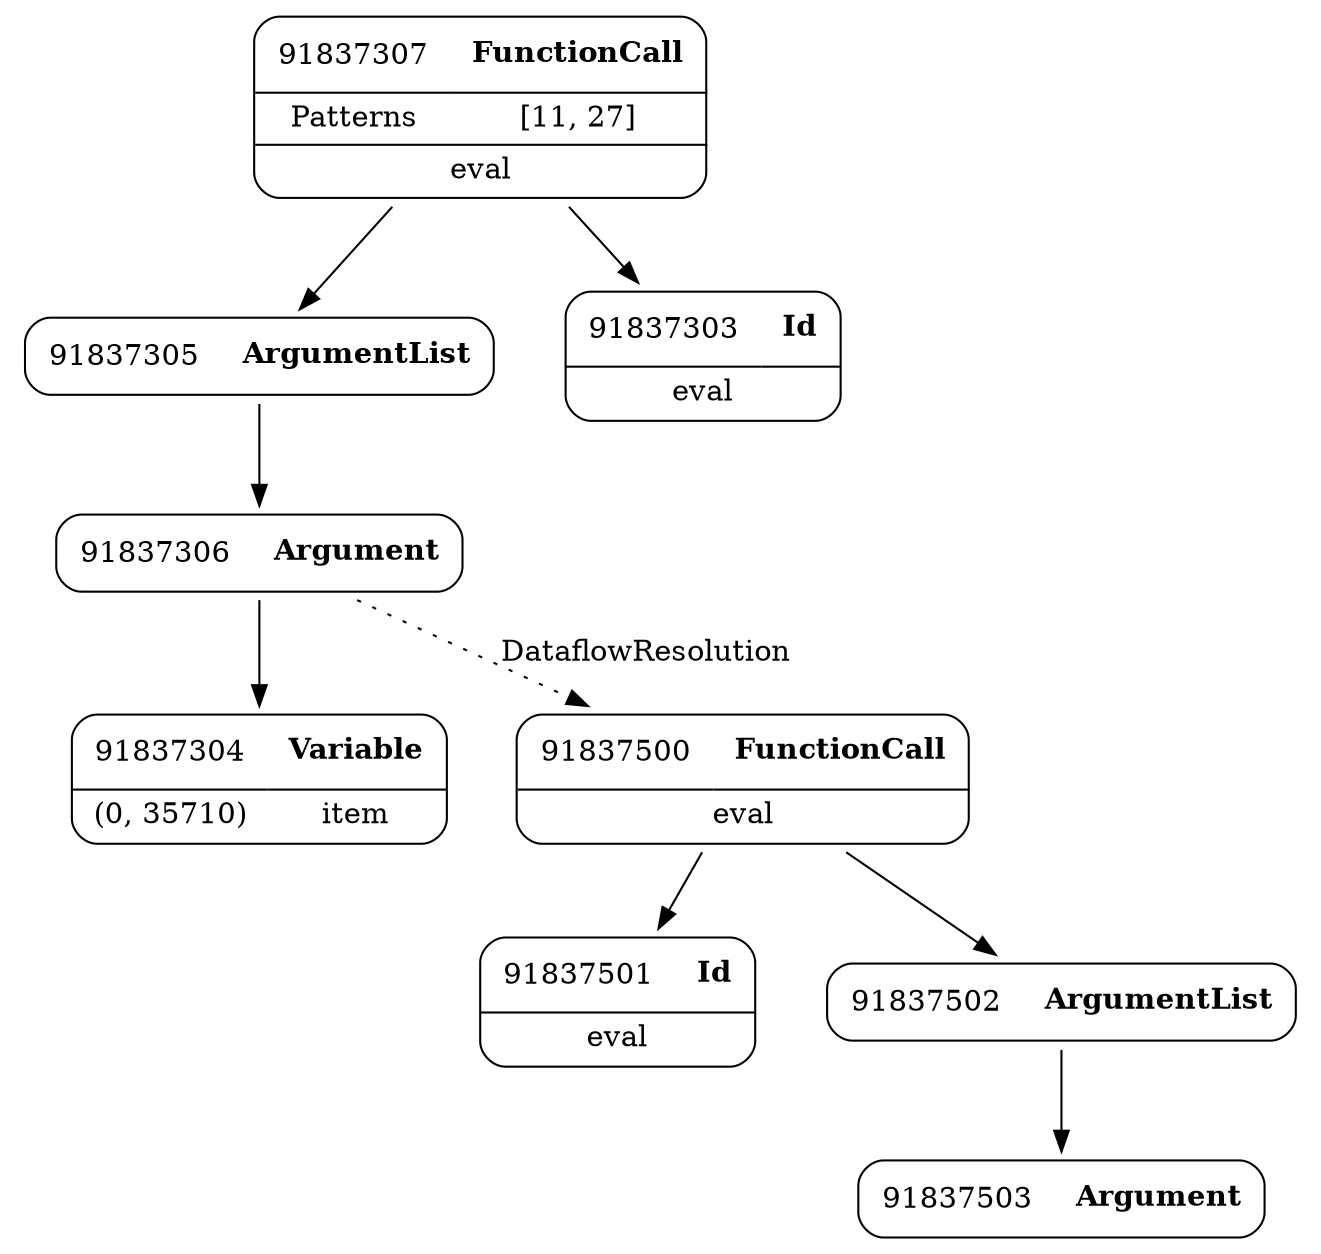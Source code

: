digraph ast {
node [shape=none];
91837305 [label=<<TABLE border='1' cellspacing='0' cellpadding='10' style='rounded' ><TR><TD border='0'>91837305</TD><TD border='0'><B>ArgumentList</B></TD></TR></TABLE>>];
91837305 -> 91837306 [weight=2];
91837304 [label=<<TABLE border='1' cellspacing='0' cellpadding='10' style='rounded' ><TR><TD border='0'>91837304</TD><TD border='0'><B>Variable</B></TD></TR><HR/><TR><TD border='0' cellpadding='5'>(0, 35710)</TD><TD border='0' cellpadding='5'>item</TD></TR></TABLE>>];
91837307 [label=<<TABLE border='1' cellspacing='0' cellpadding='10' style='rounded' ><TR><TD border='0'>91837307</TD><TD border='0'><B>FunctionCall</B></TD></TR><HR/><TR><TD border='0' cellpadding='5'>Patterns</TD><TD border='0' cellpadding='5'>[11, 27]</TD></TR><HR/><TR><TD border='0' cellpadding='5' colspan='2'>eval</TD></TR></TABLE>>];
91837307 -> 91837303 [weight=2];
91837307 -> 91837305 [weight=2];
91837306 [label=<<TABLE border='1' cellspacing='0' cellpadding='10' style='rounded' ><TR><TD border='0'>91837306</TD><TD border='0'><B>Argument</B></TD></TR></TABLE>>];
91837306 -> 91837304 [weight=2];
91837306 -> 91837500 [style=dotted,label=DataflowResolution];
91837501 [label=<<TABLE border='1' cellspacing='0' cellpadding='10' style='rounded' ><TR><TD border='0'>91837501</TD><TD border='0'><B>Id</B></TD></TR><HR/><TR><TD border='0' cellpadding='5' colspan='2'>eval</TD></TR></TABLE>>];
91837500 [label=<<TABLE border='1' cellspacing='0' cellpadding='10' style='rounded' ><TR><TD border='0'>91837500</TD><TD border='0'><B>FunctionCall</B></TD></TR><HR/><TR><TD border='0' cellpadding='5' colspan='2'>eval</TD></TR></TABLE>>];
91837500 -> 91837501 [weight=2];
91837500 -> 91837502 [weight=2];
91837503 [label=<<TABLE border='1' cellspacing='0' cellpadding='10' style='rounded' ><TR><TD border='0'>91837503</TD><TD border='0'><B>Argument</B></TD></TR></TABLE>>];
91837502 [label=<<TABLE border='1' cellspacing='0' cellpadding='10' style='rounded' ><TR><TD border='0'>91837502</TD><TD border='0'><B>ArgumentList</B></TD></TR></TABLE>>];
91837502 -> 91837503 [weight=2];
91837303 [label=<<TABLE border='1' cellspacing='0' cellpadding='10' style='rounded' ><TR><TD border='0'>91837303</TD><TD border='0'><B>Id</B></TD></TR><HR/><TR><TD border='0' cellpadding='5' colspan='2'>eval</TD></TR></TABLE>>];
}
